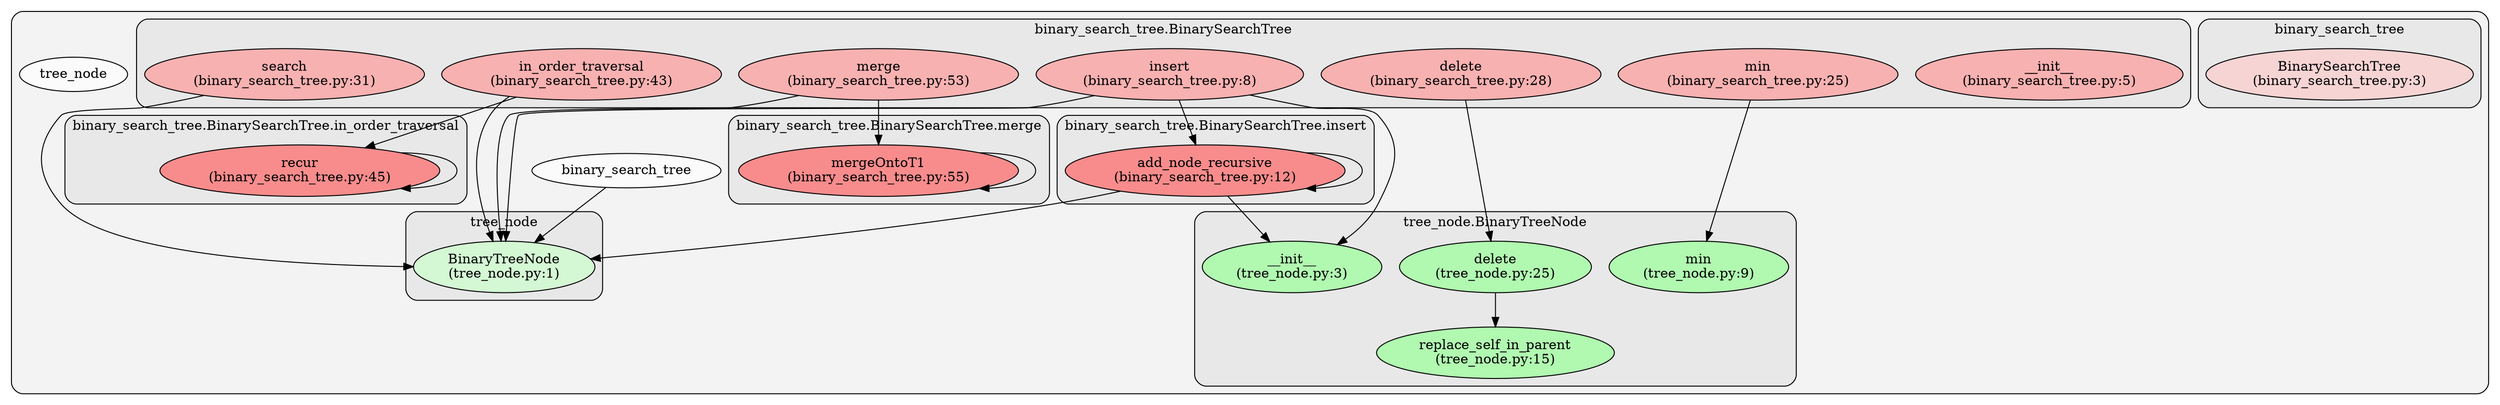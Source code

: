 digraph G {
	graph [bb="0,0,2607,415.96",
		clusterrank=local,
		rankdir=TB
	];
	node [label="\N"];
	subgraph cluster_G {
		graph [bb="8,8,2599,407.96",
			fillcolor="#80808018",
			label="",
			style="filled,rounded"
		];
		subgraph cluster_binary_search_tree {
			graph [bb="2295,307.22,2591,399.96",
				fillcolor="#80808018",
				label=binary_search_tree,
				lheight=0.21,
				lp="2443,388.46",
				lwidth=1.89,
				style="filled,rounded"
			];
			binary_search_tree__BinarySearchTree	[fillcolor="#feccccb2",
				fontcolor="#000000",
				group=0,
				height=0.74639,
				label="BinarySearchTree\n(binary_search_tree.py:3)",
				pos="2443,342.09",
				style=filled,
				width=3.8891];
		}
		subgraph cluster_binary_search_tree__BinarySearchTree {
			graph [bb="140,307.22,2287,399.96",
				fillcolor="#80808018",
				label="binary_search_tree.BinarySearchTree",
				lheight=0.21,
				lp="1213.5,388.46",
				lwidth=3.75,
				style="filled,rounded"
			];
			binary_search_tree__BinarySearchTree____init__	[fillcolor="#ff9999b2",
				fontcolor="#000000",
				group=0,
				height=0.74639,
				label="__init__\n(binary_search_tree.py:5)",
				pos="2139,342.09",
				style=filled,
				width=3.8891];
			binary_search_tree__BinarySearchTree__delete	[fillcolor="#ff9999b2",
				fontcolor="#000000",
				group=0,
				height=0.74639,
				label="delete\n(binary_search_tree.py:28)",
				pos="1524,342.09",
				style=filled,
				width=4.0659];
			binary_search_tree__BinarySearchTree__in_order_traversal	[fillcolor="#ff9999b2",
				fontcolor="#000000",
				group=0,
				height=0.74639,
				label="in_order_traversal\n(binary_search_tree.py:43)",
				pos="605,342.09",
				style=filled,
				width=4.0659];
			binary_search_tree__BinarySearchTree__insert	[fillcolor="#ff9999b2",
				fontcolor="#000000",
				group=0,
				height=0.74639,
				label="insert\n(binary_search_tree.py:8)",
				pos="1220,342.09",
				style=filled,
				width=3.8891];
			binary_search_tree__BinarySearchTree__merge	[fillcolor="#ff9999b2",
				fontcolor="#000000",
				group=0,
				height=0.74639,
				label="merge\n(binary_search_tree.py:53)",
				pos="916,342.09",
				style=filled,
				width=4.0659];
			binary_search_tree__BinarySearchTree__min	[fillcolor="#ff9999b2",
				fontcolor="#000000",
				group=0,
				height=0.74639,
				label="min\n(binary_search_tree.py:25)",
				pos="1835,342.09",
				style=filled,
				width=4.0659];
			binary_search_tree__BinarySearchTree__search	[fillcolor="#ff9999b2",
				fontcolor="#000000",
				group=0,
				height=0.74639,
				label="search\n(binary_search_tree.py:31)",
				pos="294,342.09",
				style=filled,
				width=4.0659];
		}
		subgraph cluster_binary_search_tree__BinarySearchTree__in_order_traversal {
			graph [bb="65,206.48,486,299.22",
				fillcolor="#80808018",
				label="binary_search_tree.BinarySearchTree.in_order_traversal",
				lheight=0.21,
				lp="275.5,287.72",
				lwidth=5.62,
				style="filled,rounded"
			];
			binary_search_tree__BinarySearchTree__in_order_traversal__recur	[fillcolor="#ff6565b2",
				fontcolor="#000000",
				group=0,
				height=0.74639,
				label="recur\n(binary_search_tree.py:45)",
				pos="312,241.35",
				style=filled,
				width=4.0659];
			binary_search_tree__BinarySearchTree__in_order_traversal__recur -> binary_search_tree__BinarySearchTree__in_order_traversal__recur	[color="#000000",
				pos="e,417.13,222.61 417.13,260.09 450.25,259.8 476.37,253.56 476.37,241.35 476.37,230.43 455.47,224.28 427.35,222.9",
				style=solid];
		}
		subgraph cluster_binary_search_tree__BinarySearchTree__insert {
			graph [bb="1104,206.48,1436,299.22",
				fillcolor="#80808018",
				label="binary_search_tree.BinarySearchTree.insert",
				lheight=0.21,
				lp="1270,287.72",
				lwidth=4.39,
				style="filled,rounded"
			];
			binary_search_tree__BinarySearchTree__insert__add_nodeX_recursive	[fillcolor="#ff6565b2",
				fontcolor="#000000",
				group=0,
				height=0.74639,
				label="add_node_recursive\n(binary_search_tree.py:12)",
				pos="1258,241.35",
				style=filled,
				width=4.0659];
			binary_search_tree__BinarySearchTree__insert__add_nodeX_recursive -> binary_search_tree__BinarySearchTree__insert__add_nodeX_recursive	[color="#000000",
				pos="e,1363.1,222.61 1363.1,260.09 1396.2,259.8 1422.4,253.56 1422.4,241.35 1422.4,230.43 1401.5,224.28 1373.4,222.9",
				style=solid];
		}
		subgraph cluster_binary_search_tree__BinarySearchTree__merge {
			graph [bb="760,206.48,1096,299.22",
				fillcolor="#80808018",
				label="binary_search_tree.BinarySearchTree.merge",
				lheight=0.21,
				lp="928,287.72",
				lwidth=4.44,
				style="filled,rounded"
			];
			binary_search_tree__BinarySearchTree__merge__mergeOntoT1	[fillcolor="#ff6565b2",
				fontcolor="#000000",
				group=0,
				height=0.74639,
				label="mergeOntoT1\n(binary_search_tree.py:55)",
				pos="916,241.35",
				style=filled,
				width=4.0659];
			binary_search_tree__BinarySearchTree__merge__mergeOntoT1 -> binary_search_tree__BinarySearchTree__merge__mergeOntoT1	[color="#000000",
				pos="e,1021.1,222.61 1021.1,260.09 1054.2,259.8 1080.4,253.56 1080.4,241.35 1080.4,230.43 1059.5,224.28 1031.4,222.9",
				style=solid];
		}
		subgraph cluster_tree_nodeX {
			graph [bb="422,105.74,628,198.48",
				fillcolor="#80808018",
				label=tree_node,
				lheight=0.21,
				lp="525,186.98",
				lwidth=0.99,
				style="filled,rounded"
			];
			tree_nodeX__BinaryTreeNode	[fillcolor="#ccfeccb2",
				fontcolor="#000000",
				group=1,
				height=0.74639,
				label="BinaryTreeNode\n(tree_node.py:1)",
				pos="525,140.61",
				style=filled,
				width=2.632];
		}
		subgraph cluster_tree_nodeX__BinaryTreeNode {
			graph [bb="1247,16,1875,198.48",
				fillcolor="#80808018",
				label="tree_node.BinaryTreeNode",
				lheight=0.21,
				lp="1561,186.98",
				lwidth=2.68,
				style="filled,rounded"
			];
			tree_nodeX__BinaryTreeNode____init__	[fillcolor="#99ff99b2",
				fontcolor="#000000",
				group=1,
				height=0.74639,
				label="__init__\n(tree_node.py:3)",
				pos="1349,140.61",
				style=filled,
				width=2.6124];
			tree_nodeX__BinaryTreeNode__delete	[fillcolor="#99ff99b2",
				fontcolor="#000000",
				group=1,
				height=0.74639,
				label="delete\n(tree_node.py:25)",
				pos="1561,140.61",
				style=filled,
				width=2.7891];
			tree_nodeX__BinaryTreeNode__replace_self_in_parent	[fillcolor="#99ff99b2",
				fontcolor="#000000",
				group=1,
				height=0.74639,
				label="replace_self_in_parent\n(tree_node.py:15)",
				pos="1561,50.87",
				style=filled,
				width=3.457];
			tree_nodeX__BinaryTreeNode__delete -> tree_nodeX__BinaryTreeNode__replace_self_in_parent	[color="#000000",
				pos="e,1561,77.874 1561,113.29 1561,105.32 1561,96.428 1561,87.939",
				style=solid];
			tree_nodeX__BinaryTreeNode__min	[fillcolor="#99ff99b2",
				fontcolor="#000000",
				group=1,
				height=0.74639,
				label="min\n(tree_node.py:9)",
				pos="1773,140.61",
				style=filled,
				width=2.6124];
		}
		binary_search_tree	[fillcolor="#ffffffb2",
			fontcolor="#000000",
			group=0,
			height=0.5,
			label=binary_search_tree,
			pos="653,241.35",
			style=filled,
			width=2.7442];
		binary_search_tree -> tree_nodeX__BinaryTreeNode	[color="#000000",
			pos="e,556.92,166.23 631.29,223.6 613.2,209.65 586.95,189.4 565.07,172.52",
			style=solid];
		tree_nodeX	[fillcolor="#ffffffb2",
			fontcolor="#000000",
			group=1,
			height=0.5,
			label=tree_node,
			pos="73,342.09",
			style=filled,
			width=1.5707];
		binary_search_tree__BinarySearchTree__delete -> tree_nodeX__BinaryTreeNode__delete	[color="#000000",
			pos="e,1556.2,167.7 1528.8,315.01 1535.3,279.92 1547,217.33 1554.3,177.73",
			style=solid];
		binary_search_tree__BinarySearchTree__in_order_traversal -> binary_search_tree__BinarySearchTree__in_order_traversal__recur	[color="#000000",
			pos="e,379.84,265.21 537.04,318.19 492.93,303.32 435.33,283.91 389.45,268.45",
			style=solid];
		binary_search_tree__BinarySearchTree__in_order_traversal -> tree_nodeX__BinaryTreeNode	[color="#000000",
			pos="e,513.33,167.43 530.37,318.96 522.35,313.71 515.22,307.22 510,299.22 486.22,262.76 497.6,211.09 509.74,176.99",
			style=solid];
		binary_search_tree__BinarySearchTree__insert -> binary_search_tree__BinarySearchTree__insert__add_nodeX_recursive	[color="#000000",
			pos="e,1248,268.46 1230,315.15 1234.4,303.79 1239.6,290.27 1244.3,277.99",
			style=solid];
		binary_search_tree__BinarySearchTree__insert -> tree_nodeX__BinaryTreeNode	[color="#000000",
			pos="e,526.59,167.79 1140.9,319.89 1118.5,314.76 1093.9,309.97 1071,307.22 1056.4,305.46 550.84,309.23 540,299.22 535.59,295.14 530.2,\
223.09 527.23,177.83",
			style=solid];
		binary_search_tree__BinarySearchTree__insert -> tree_nodeX__BinaryTreeNode____init__	[color="#000000",
			pos="e,1396.9,163.79 1303.2,320.46 1324.6,315.64 1347.6,310.85 1369,307.22 1384.7,304.57 1429.4,311.06 1440,299.22 1467.5,268.49 1458.9,\
243.12 1440,206.48 1432.3,191.48 1419.3,179.19 1405.5,169.49",
			style=solid];
		binary_search_tree__BinarySearchTree__merge -> binary_search_tree__BinarySearchTree__merge__mergeOntoT1	[color="#000000",
			pos="e,916,268.46 916,315.15 916,304.01 916,290.8 916,278.72",
			style=solid];
		binary_search_tree__BinarySearchTree__merge -> tree_nodeX__BinaryTreeNode	[color="#000000",
			pos="e,521.74,167.77 832.28,320.03 809.02,314.97 783.65,310.17 760,307.22 747.31,305.64 539.03,308.27 530,299.22 513.64,282.81 516.73,\
219.2 520.7,177.98",
			style=solid];
		binary_search_tree__BinarySearchTree__min -> tree_nodeX__BinaryTreeNode__min	[color="#000000",
			pos="e,1781.1,167.7 1826.9,315.01 1816,279.84 1796.5,217.07 1784.1,177.47",
			style=solid];
		binary_search_tree__BinarySearchTree__search -> tree_nodeX__BinaryTreeNode	[color="#000000",
			pos="e,430.11,140.84 209.48,320.05 188.21,315.29 165.35,310.65 144,307.22 134.85,305.75 67.229,306.08 61,299.22 33.288,268.71 33.947,\
237.58 61,206.48 106.56,154.1 297.67,142.73 419.96,140.97",
			style=solid];
		binary_search_tree__BinarySearchTree__insert__add_nodeX_recursive -> tree_nodeX__BinaryTreeNode	[color="#000000",
			pos="e,615.51,149.03 1169.7,219.81 1147.1,214.99 1122.7,210.19 1100,206.48 934.7,179.51 740.83,160.15 625.71,149.93",
			style=solid];
		binary_search_tree__BinarySearchTree__insert__add_nodeX_recursive -> tree_nodeX__BinaryTreeNode____init__	[color="#000000",
			pos="e,1325.8,166.82 1281.7,214.67 1293,202.34 1306.8,187.44 1318.9,174.31",
			style=solid];
	}
}
